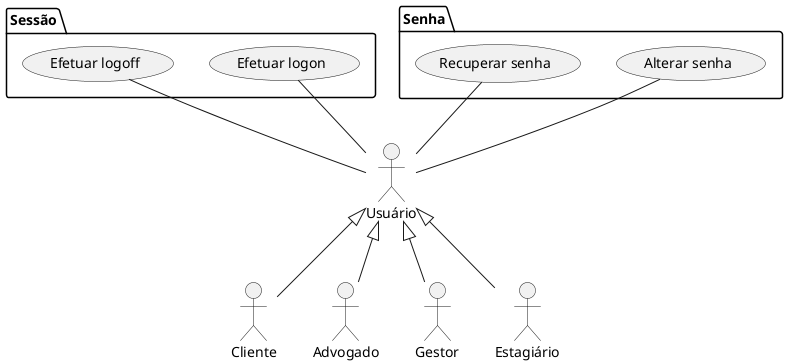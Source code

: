 @startuml usuario

top to bottom direction

package Sessão {
    usecase "Efetuar logon" as efetuarLogon
    usecase "Efetuar logoff" as efetuarLogoff
}

package Senha {
    usecase "Alterar senha" as alterarSenha
    usecase "Recuperar senha" as recuperarSenha    
}

actor "Usuário" as usuario
actor "Cliente" as cliente
actor "Advogado" as advogado
actor "Gestor" as gestor
actor "Estagiário" as estagiario

usuario <|-- cliente
usuario <|-- advogado
usuario <|-- gestor
usuario <|-- estagiario

efetuarLogon -- usuario
efetuarLogoff -- usuario
alterarSenha -- usuario
recuperarSenha -- usuario

@enduml